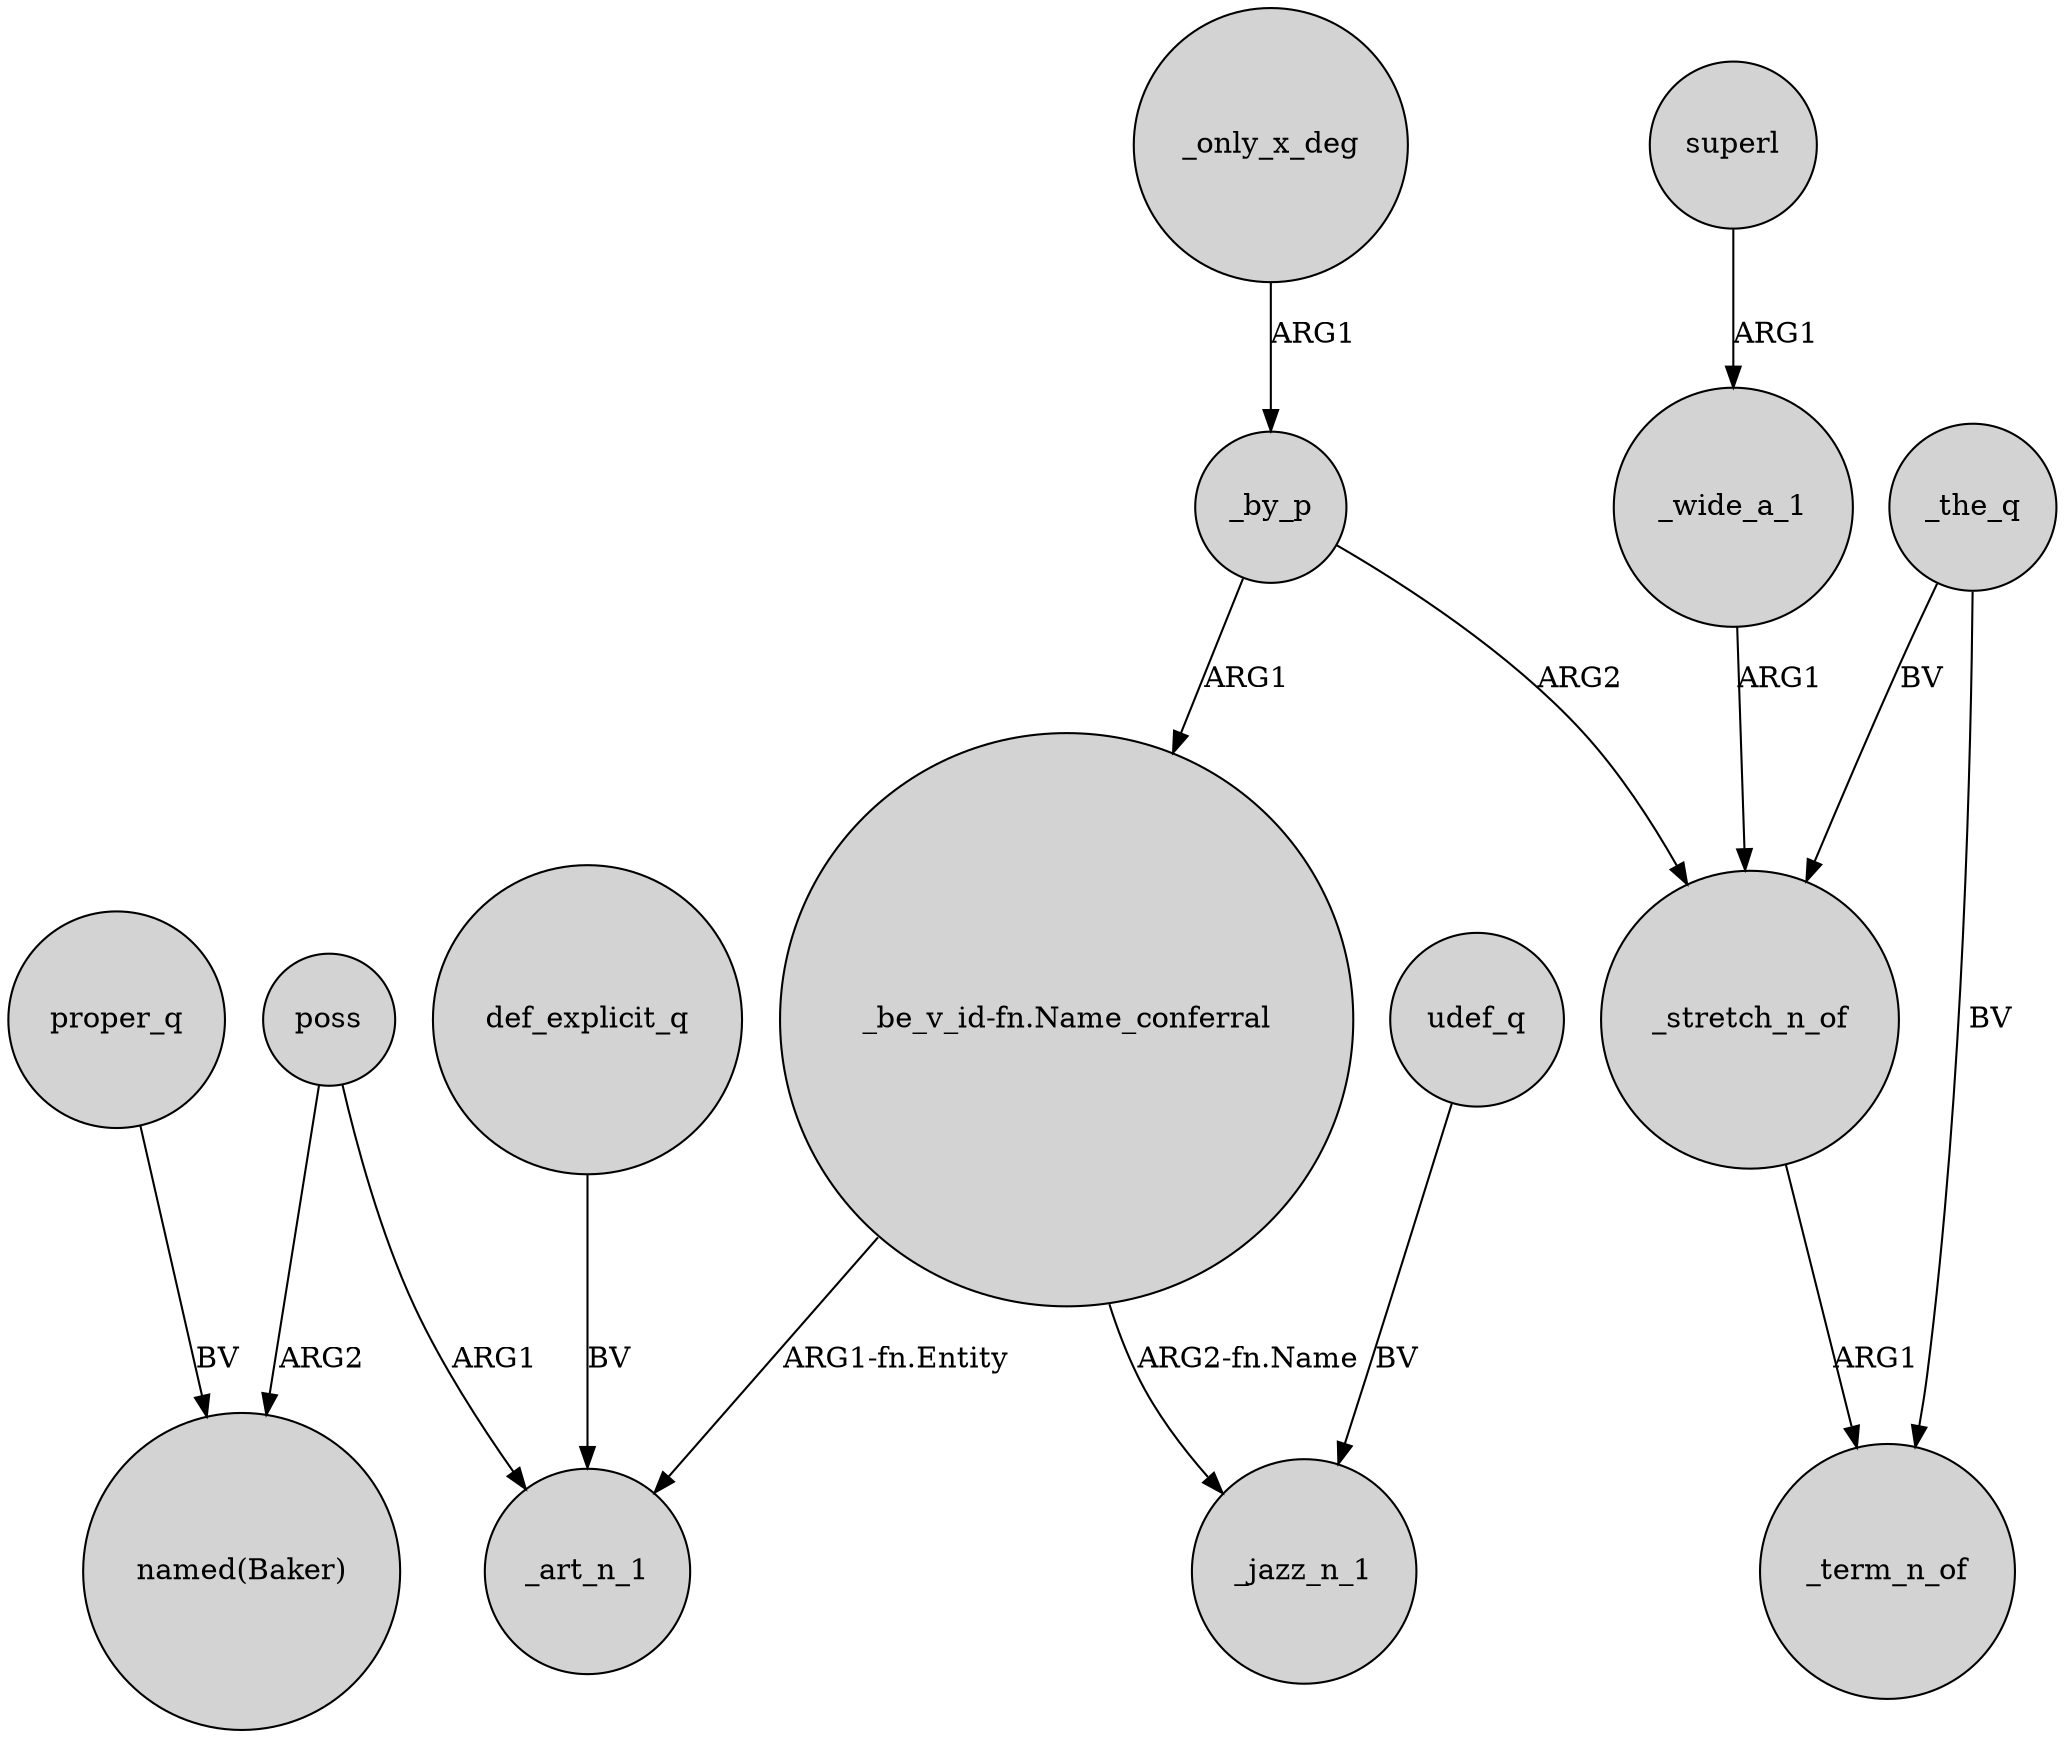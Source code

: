 digraph {
	node [shape=circle style=filled]
	proper_q -> "named(Baker)" [label=BV]
	_the_q -> _stretch_n_of [label=BV]
	"_be_v_id-fn.Name_conferral" -> _jazz_n_1 [label="ARG2-fn.Name"]
	poss -> _art_n_1 [label=ARG1]
	_by_p -> "_be_v_id-fn.Name_conferral" [label=ARG1]
	_stretch_n_of -> _term_n_of [label=ARG1]
	poss -> "named(Baker)" [label=ARG2]
	_only_x_deg -> _by_p [label=ARG1]
	_wide_a_1 -> _stretch_n_of [label=ARG1]
	udef_q -> _jazz_n_1 [label=BV]
	def_explicit_q -> _art_n_1 [label=BV]
	"_be_v_id-fn.Name_conferral" -> _art_n_1 [label="ARG1-fn.Entity"]
	_the_q -> _term_n_of [label=BV]
	superl -> _wide_a_1 [label=ARG1]
	_by_p -> _stretch_n_of [label=ARG2]
}
